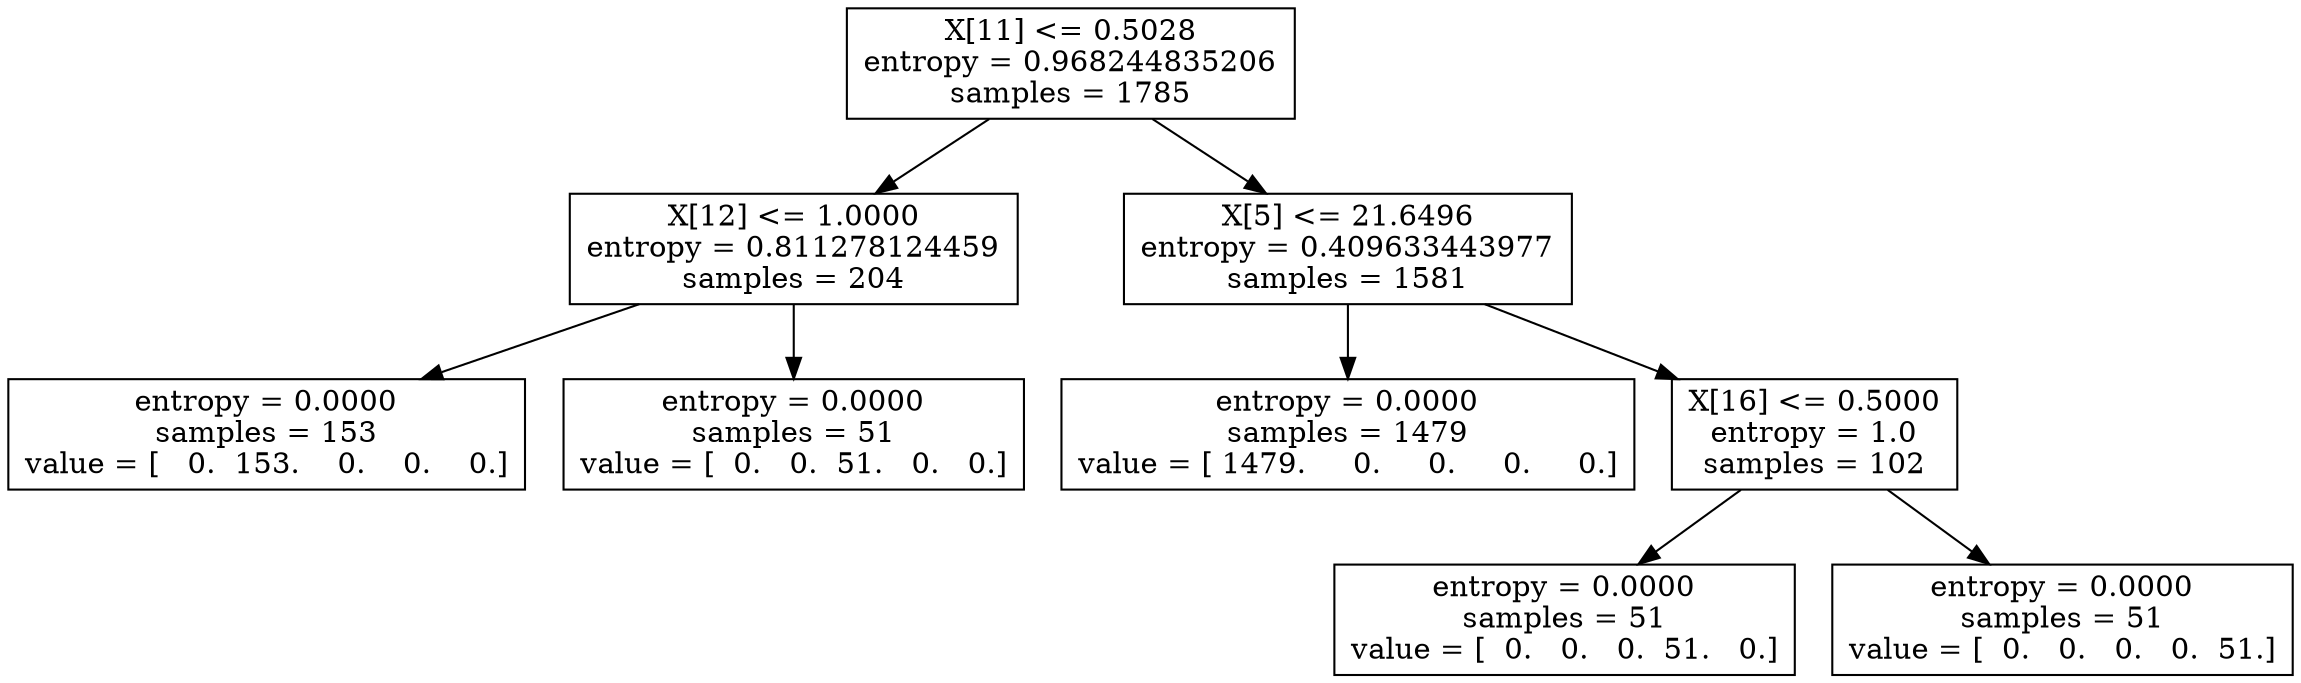 digraph Tree {
0 [label="X[11] <= 0.5028\nentropy = 0.968244835206\nsamples = 1785", shape="box"] ;
1 [label="X[12] <= 1.0000\nentropy = 0.811278124459\nsamples = 204", shape="box"] ;
0 -> 1 ;
2 [label="entropy = 0.0000\nsamples = 153\nvalue = [   0.  153.    0.    0.    0.]", shape="box"] ;
1 -> 2 ;
3 [label="entropy = 0.0000\nsamples = 51\nvalue = [  0.   0.  51.   0.   0.]", shape="box"] ;
1 -> 3 ;
4 [label="X[5] <= 21.6496\nentropy = 0.409633443977\nsamples = 1581", shape="box"] ;
0 -> 4 ;
5 [label="entropy = 0.0000\nsamples = 1479\nvalue = [ 1479.     0.     0.     0.     0.]", shape="box"] ;
4 -> 5 ;
6 [label="X[16] <= 0.5000\nentropy = 1.0\nsamples = 102", shape="box"] ;
4 -> 6 ;
7 [label="entropy = 0.0000\nsamples = 51\nvalue = [  0.   0.   0.  51.   0.]", shape="box"] ;
6 -> 7 ;
8 [label="entropy = 0.0000\nsamples = 51\nvalue = [  0.   0.   0.   0.  51.]", shape="box"] ;
6 -> 8 ;
}
